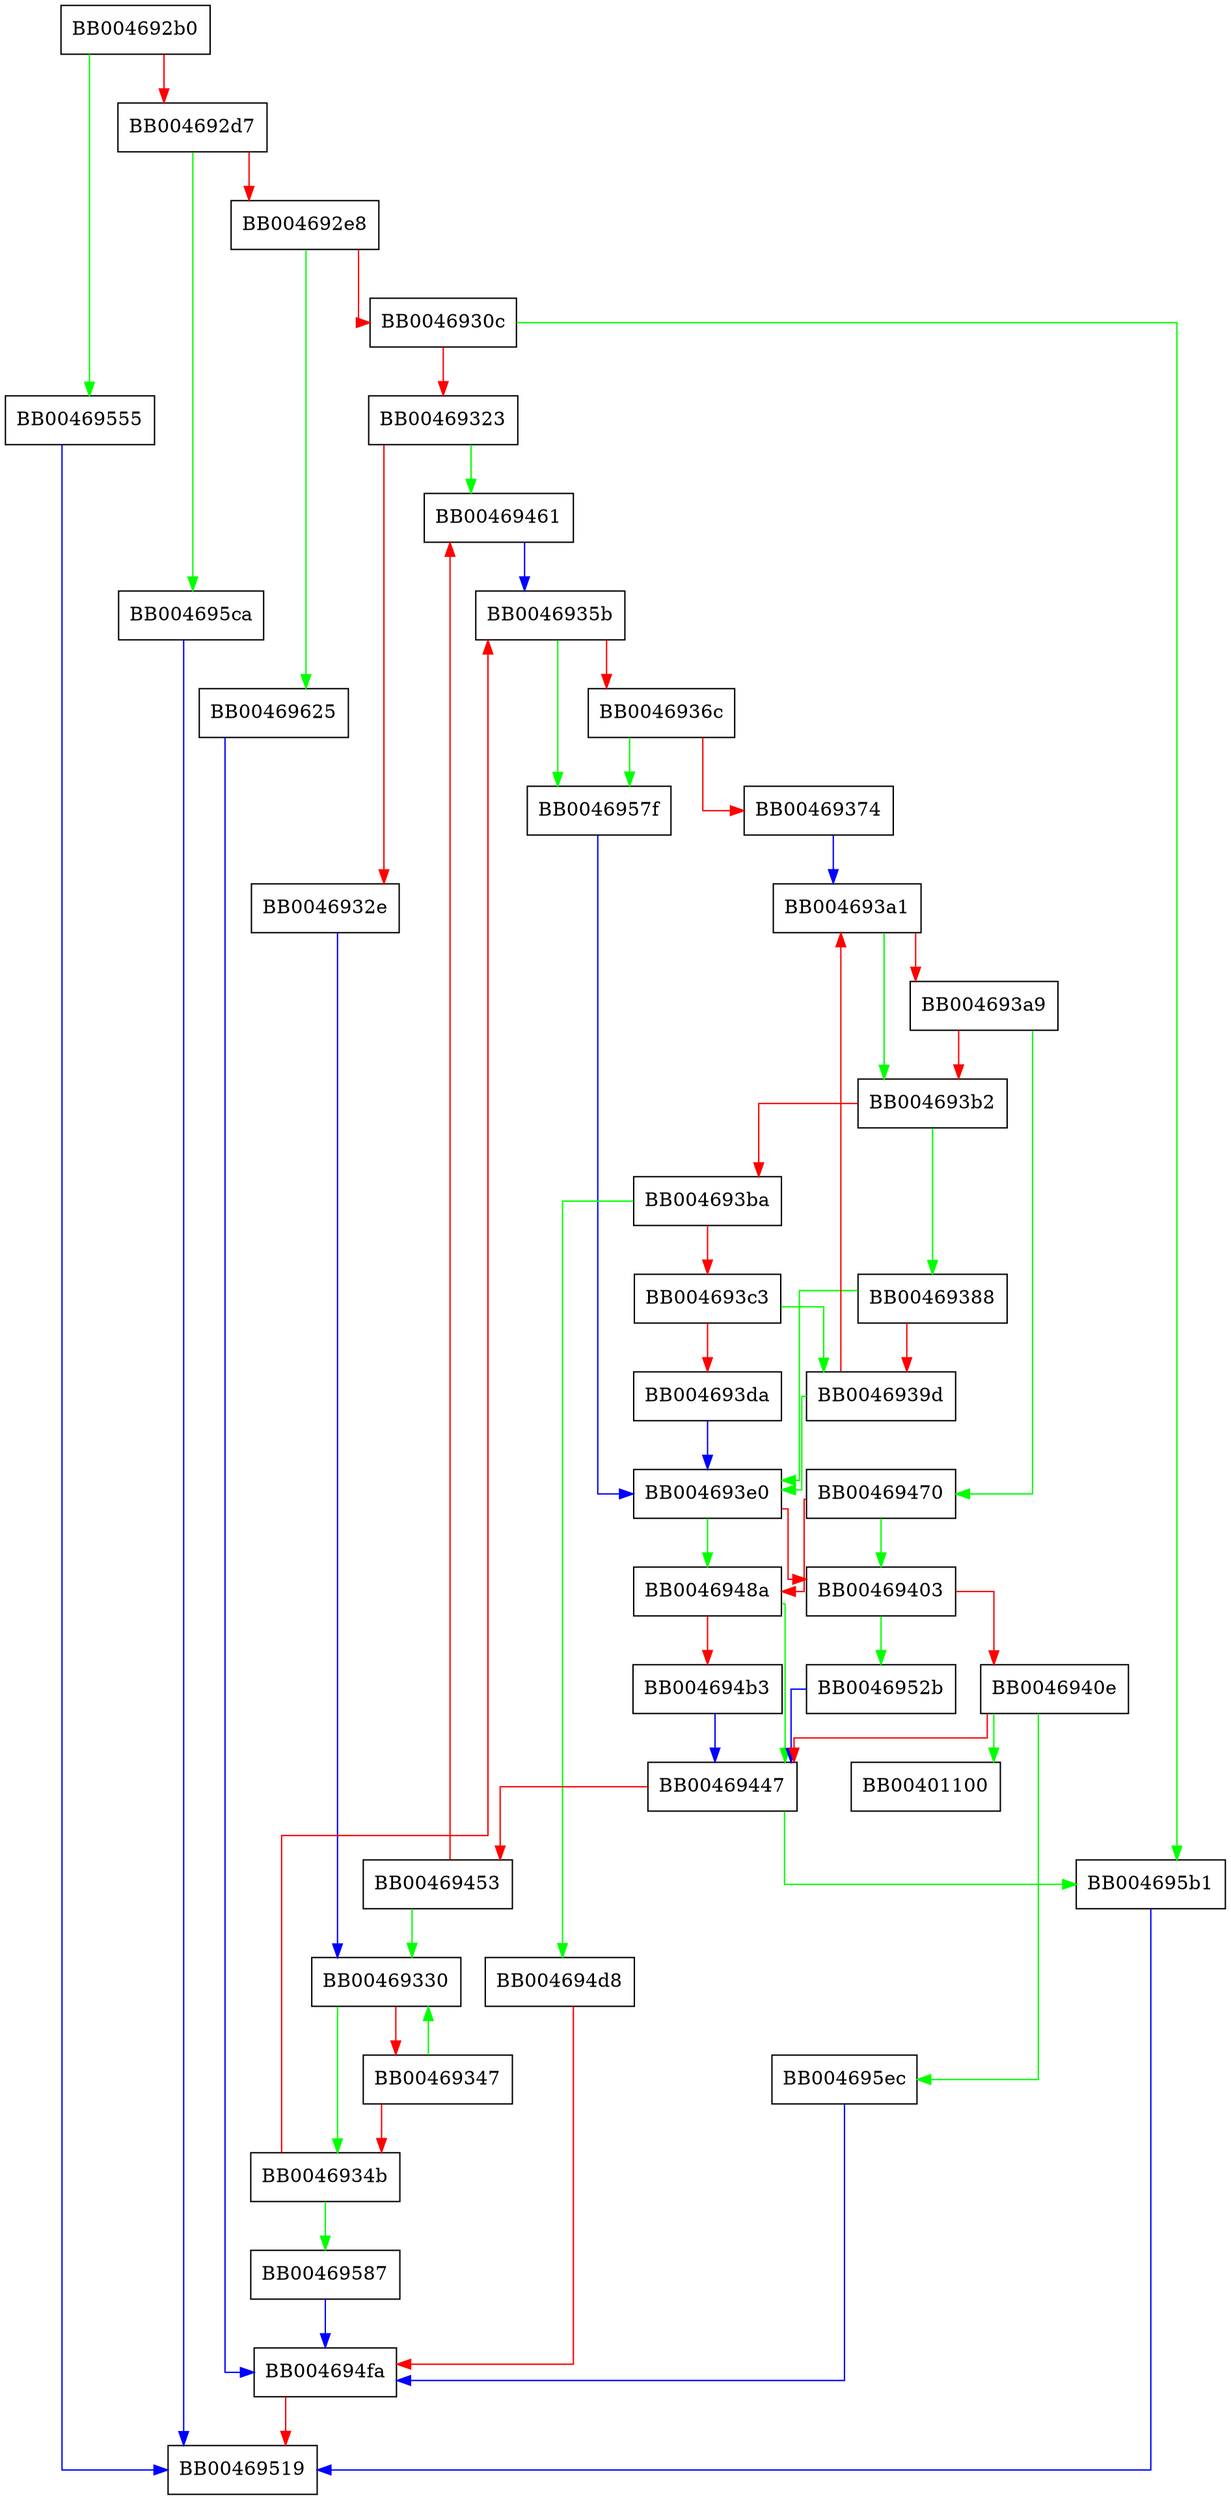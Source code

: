 digraph parse_name {
  node [shape="box"];
  graph [splines=ortho];
  BB004692b0 -> BB00469555 [color="green"];
  BB004692b0 -> BB004692d7 [color="red"];
  BB004692d7 -> BB004695ca [color="green"];
  BB004692d7 -> BB004692e8 [color="red"];
  BB004692e8 -> BB00469625 [color="green"];
  BB004692e8 -> BB0046930c [color="red"];
  BB0046930c -> BB004695b1 [color="green"];
  BB0046930c -> BB00469323 [color="red"];
  BB00469323 -> BB00469461 [color="green"];
  BB00469323 -> BB0046932e [color="red"];
  BB0046932e -> BB00469330 [color="blue"];
  BB00469330 -> BB0046934b [color="green"];
  BB00469330 -> BB00469347 [color="red"];
  BB00469347 -> BB00469330 [color="green"];
  BB00469347 -> BB0046934b [color="red"];
  BB0046934b -> BB00469587 [color="green"];
  BB0046934b -> BB0046935b [color="red"];
  BB0046935b -> BB0046957f [color="green"];
  BB0046935b -> BB0046936c [color="red"];
  BB0046936c -> BB0046957f [color="green"];
  BB0046936c -> BB00469374 [color="red"];
  BB00469374 -> BB004693a1 [color="blue"];
  BB00469388 -> BB004693e0 [color="green"];
  BB00469388 -> BB0046939d [color="red"];
  BB0046939d -> BB004693e0 [color="green"];
  BB0046939d -> BB004693a1 [color="red"];
  BB004693a1 -> BB004693b2 [color="green"];
  BB004693a1 -> BB004693a9 [color="red"];
  BB004693a9 -> BB00469470 [color="green"];
  BB004693a9 -> BB004693b2 [color="red"];
  BB004693b2 -> BB00469388 [color="green"];
  BB004693b2 -> BB004693ba [color="red"];
  BB004693ba -> BB004694d8 [color="green"];
  BB004693ba -> BB004693c3 [color="red"];
  BB004693c3 -> BB0046939d [color="green"];
  BB004693c3 -> BB004693da [color="red"];
  BB004693da -> BB004693e0 [color="blue"];
  BB004693e0 -> BB0046948a [color="green"];
  BB004693e0 -> BB00469403 [color="red"];
  BB00469403 -> BB0046952b [color="green"];
  BB00469403 -> BB0046940e [color="red"];
  BB0046940e -> BB00401100 [color="green"];
  BB0046940e -> BB004695ec [color="green"];
  BB0046940e -> BB00469447 [color="red"];
  BB00469447 -> BB004695b1 [color="green"];
  BB00469447 -> BB00469453 [color="red"];
  BB00469453 -> BB00469330 [color="green"];
  BB00469453 -> BB00469461 [color="red"];
  BB00469461 -> BB0046935b [color="blue"];
  BB00469470 -> BB00469403 [color="green"];
  BB00469470 -> BB0046948a [color="red"];
  BB0046948a -> BB00469447 [color="green"];
  BB0046948a -> BB004694b3 [color="red"];
  BB004694b3 -> BB00469447 [color="blue"];
  BB004694d8 -> BB004694fa [color="red"];
  BB004694fa -> BB00469519 [color="red"];
  BB0046952b -> BB00469447 [color="blue"];
  BB00469555 -> BB00469519 [color="blue"];
  BB0046957f -> BB004693e0 [color="blue"];
  BB00469587 -> BB004694fa [color="blue"];
  BB004695b1 -> BB00469519 [color="blue"];
  BB004695ca -> BB00469519 [color="blue"];
  BB004695ec -> BB004694fa [color="blue"];
  BB00469625 -> BB004694fa [color="blue"];
}